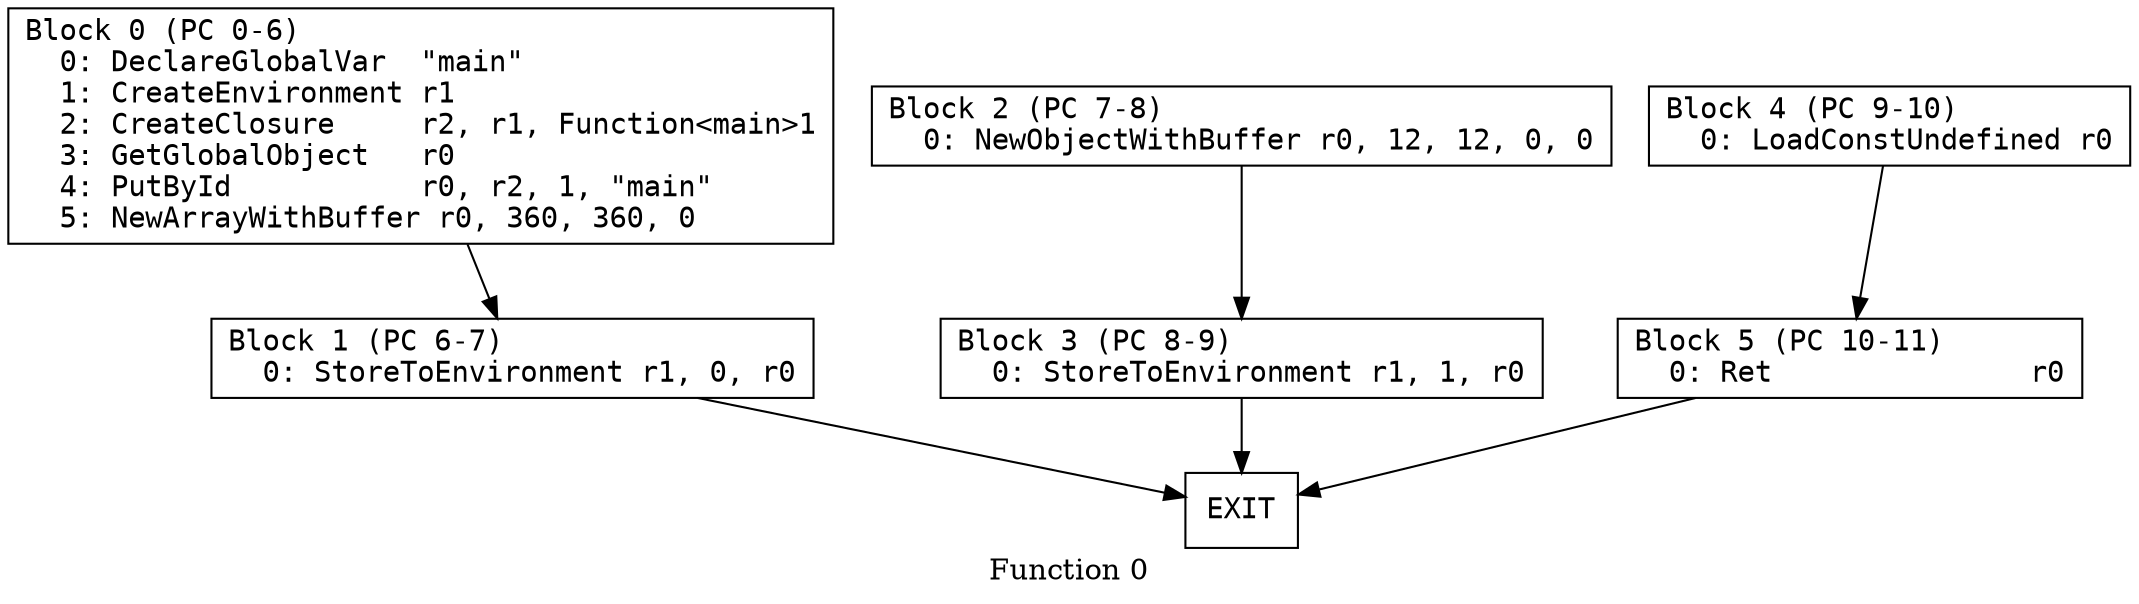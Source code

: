 // Function 0 from array_constants_v90
// Generated from data/array_constants_v90.dot

digraph {
  rankdir=TB;
  node [shape=box, fontname="monospace"];

  label = "Function 0";
  style = filled;
  color = lightgrey;

  f0_n0 [ label = "Block 0 (PC 0-6)\l  0: DeclareGlobalVar  \"main\"\l  1: CreateEnvironment r1\l  2: CreateClosure     r2, r1, Function<main>1\l  3: GetGlobalObject   r0\l  4: PutById           r0, r2, 1, \"main\"\l  5: NewArrayWithBuffer r0, 360, 360, 0\l" ]
  f0_n1 [ label = "Block 1 (PC 6-7)\l  0: StoreToEnvironment r1, 0, r0\l" ]
  f0_n2 [ label = "Block 2 (PC 7-8)\l  0: NewObjectWithBuffer r0, 12, 12, 0, 0\l" ]
  f0_n3 [ label = "Block 3 (PC 8-9)\l  0: StoreToEnvironment r1, 1, r0\l" ]
  f0_n4 [ label = "Block 4 (PC 9-10)\l  0: LoadConstUndefined r0\l" ]
  f0_n5 [ label = "Block 5 (PC 10-11)\l  0: Ret               r0\l" ]
  f0_n6 [ label = "EXIT" ]

  f0_n0 -> f0_n1
  f0_n1 -> f0_n6
  f0_n2 -> f0_n3
  f0_n3 -> f0_n6
  f0_n4 -> f0_n5
  f0_n5 -> f0_n6
}
